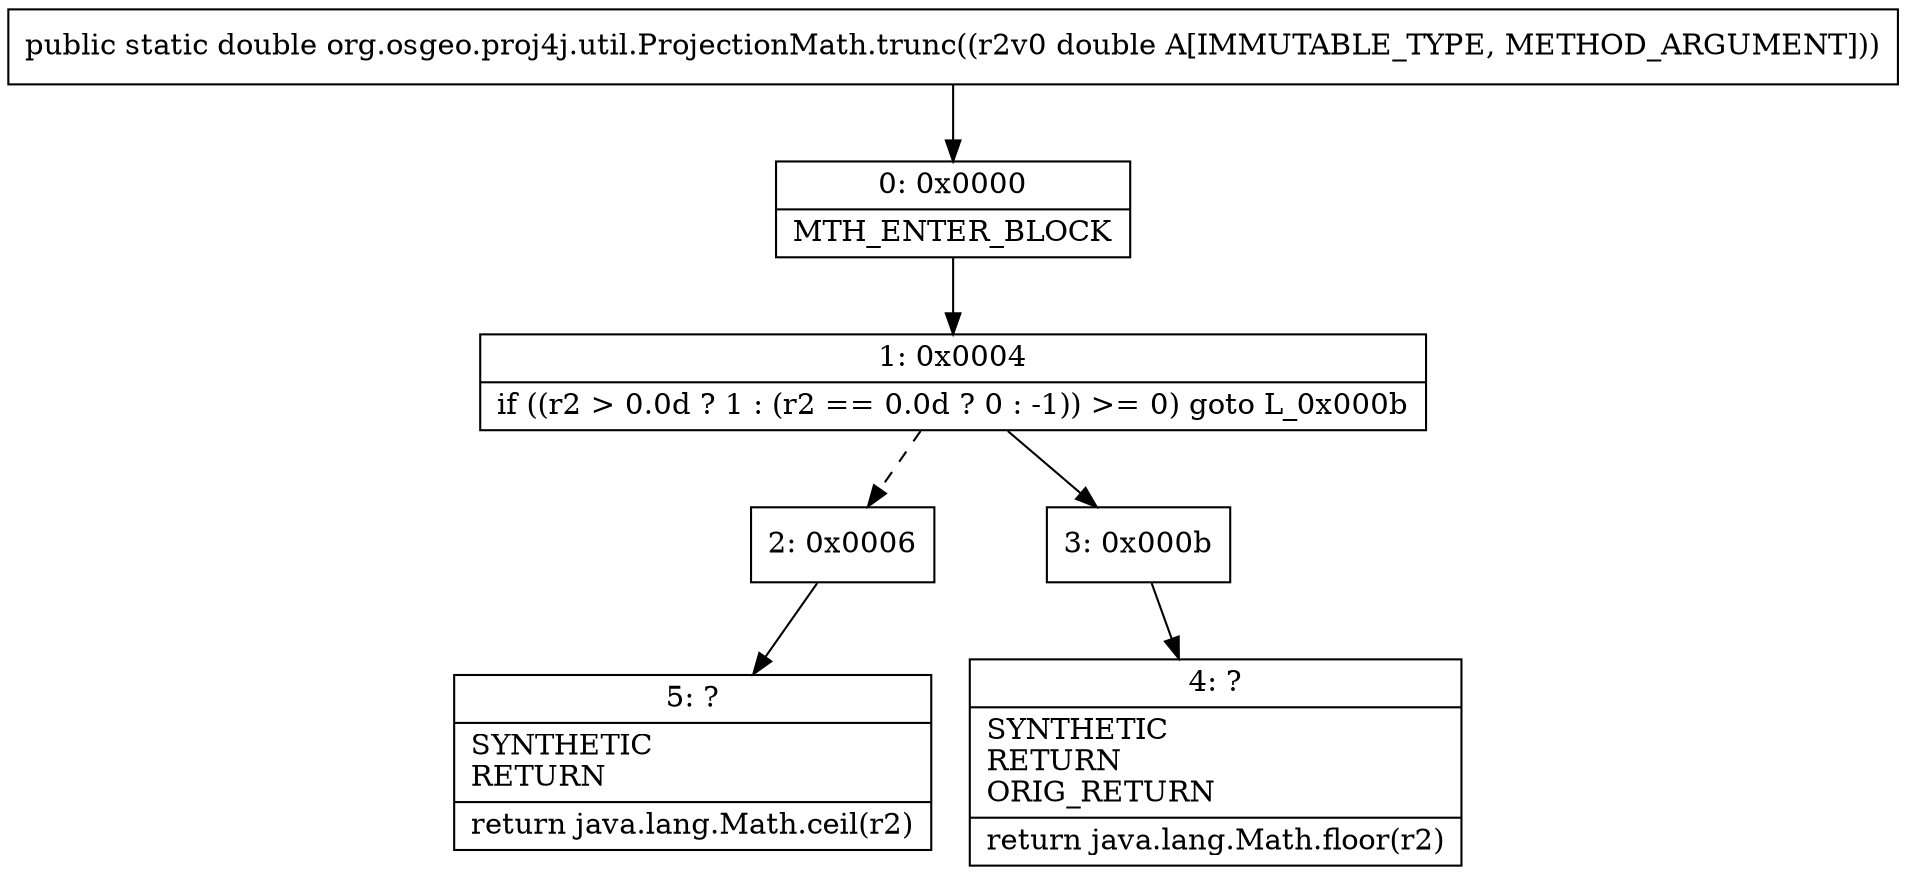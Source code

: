 digraph "CFG fororg.osgeo.proj4j.util.ProjectionMath.trunc(D)D" {
Node_0 [shape=record,label="{0\:\ 0x0000|MTH_ENTER_BLOCK\l}"];
Node_1 [shape=record,label="{1\:\ 0x0004|if ((r2 \> 0.0d ? 1 : (r2 == 0.0d ? 0 : \-1)) \>= 0) goto L_0x000b\l}"];
Node_2 [shape=record,label="{2\:\ 0x0006}"];
Node_3 [shape=record,label="{3\:\ 0x000b}"];
Node_4 [shape=record,label="{4\:\ ?|SYNTHETIC\lRETURN\lORIG_RETURN\l|return java.lang.Math.floor(r2)\l}"];
Node_5 [shape=record,label="{5\:\ ?|SYNTHETIC\lRETURN\l|return java.lang.Math.ceil(r2)\l}"];
MethodNode[shape=record,label="{public static double org.osgeo.proj4j.util.ProjectionMath.trunc((r2v0 double A[IMMUTABLE_TYPE, METHOD_ARGUMENT])) }"];
MethodNode -> Node_0;
Node_0 -> Node_1;
Node_1 -> Node_2[style=dashed];
Node_1 -> Node_3;
Node_2 -> Node_5;
Node_3 -> Node_4;
}

